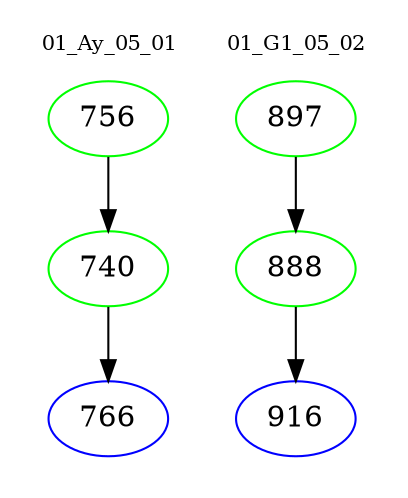 digraph{
subgraph cluster_0 {
color = white
label = "01_Ay_05_01";
fontsize=10;
T0_756 [label="756", color="green"]
T0_756 -> T0_740 [color="black"]
T0_740 [label="740", color="green"]
T0_740 -> T0_766 [color="black"]
T0_766 [label="766", color="blue"]
}
subgraph cluster_1 {
color = white
label = "01_G1_05_02";
fontsize=10;
T1_897 [label="897", color="green"]
T1_897 -> T1_888 [color="black"]
T1_888 [label="888", color="green"]
T1_888 -> T1_916 [color="black"]
T1_916 [label="916", color="blue"]
}
}
